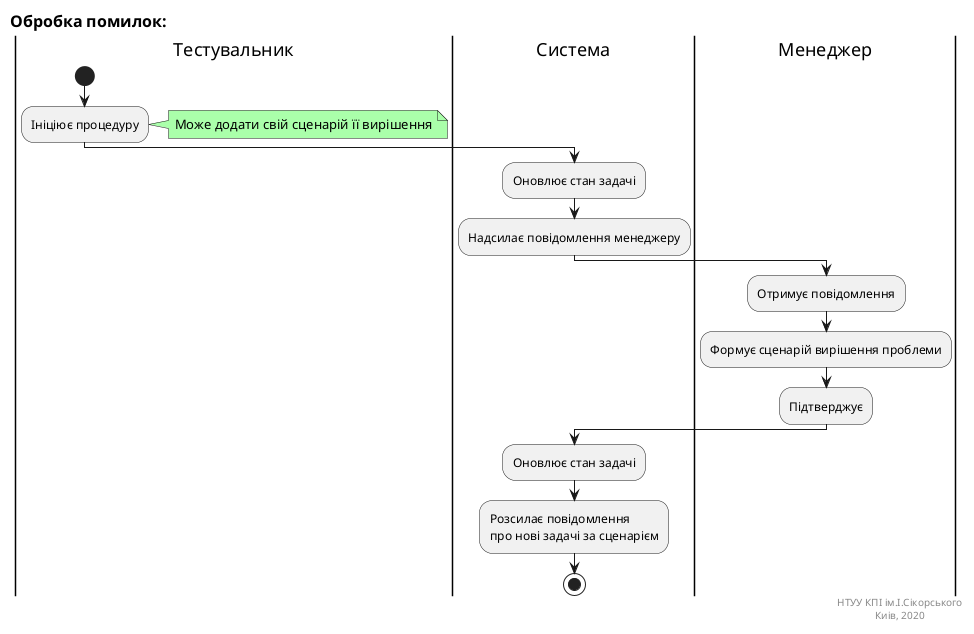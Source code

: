 @startuml handleErrorsUC

left header
<font size=16 color=black><b>Обробка помилок:</b> 
end header

|Тестувальник|
start
:Ініціює процедуру;
note right #aaffaa
Може додати свій сценарій її вирішення
end note

|Система|
:Оновлює стан задачі;
:Надсилає повідомлення менеджеру;

|Менеджер|
:Отримує повідомлення;
:Формує сценарій вирішення проблеми;
:Підтверджує;

|Система|
:Оновлює стан задачі;
:Розсилає повідомлення 
про нові задачі за сценарієм;
stop

right footer
НТУУ КПІ ім.І.Сікорського
Киів, 2020 
end footer
@enduml